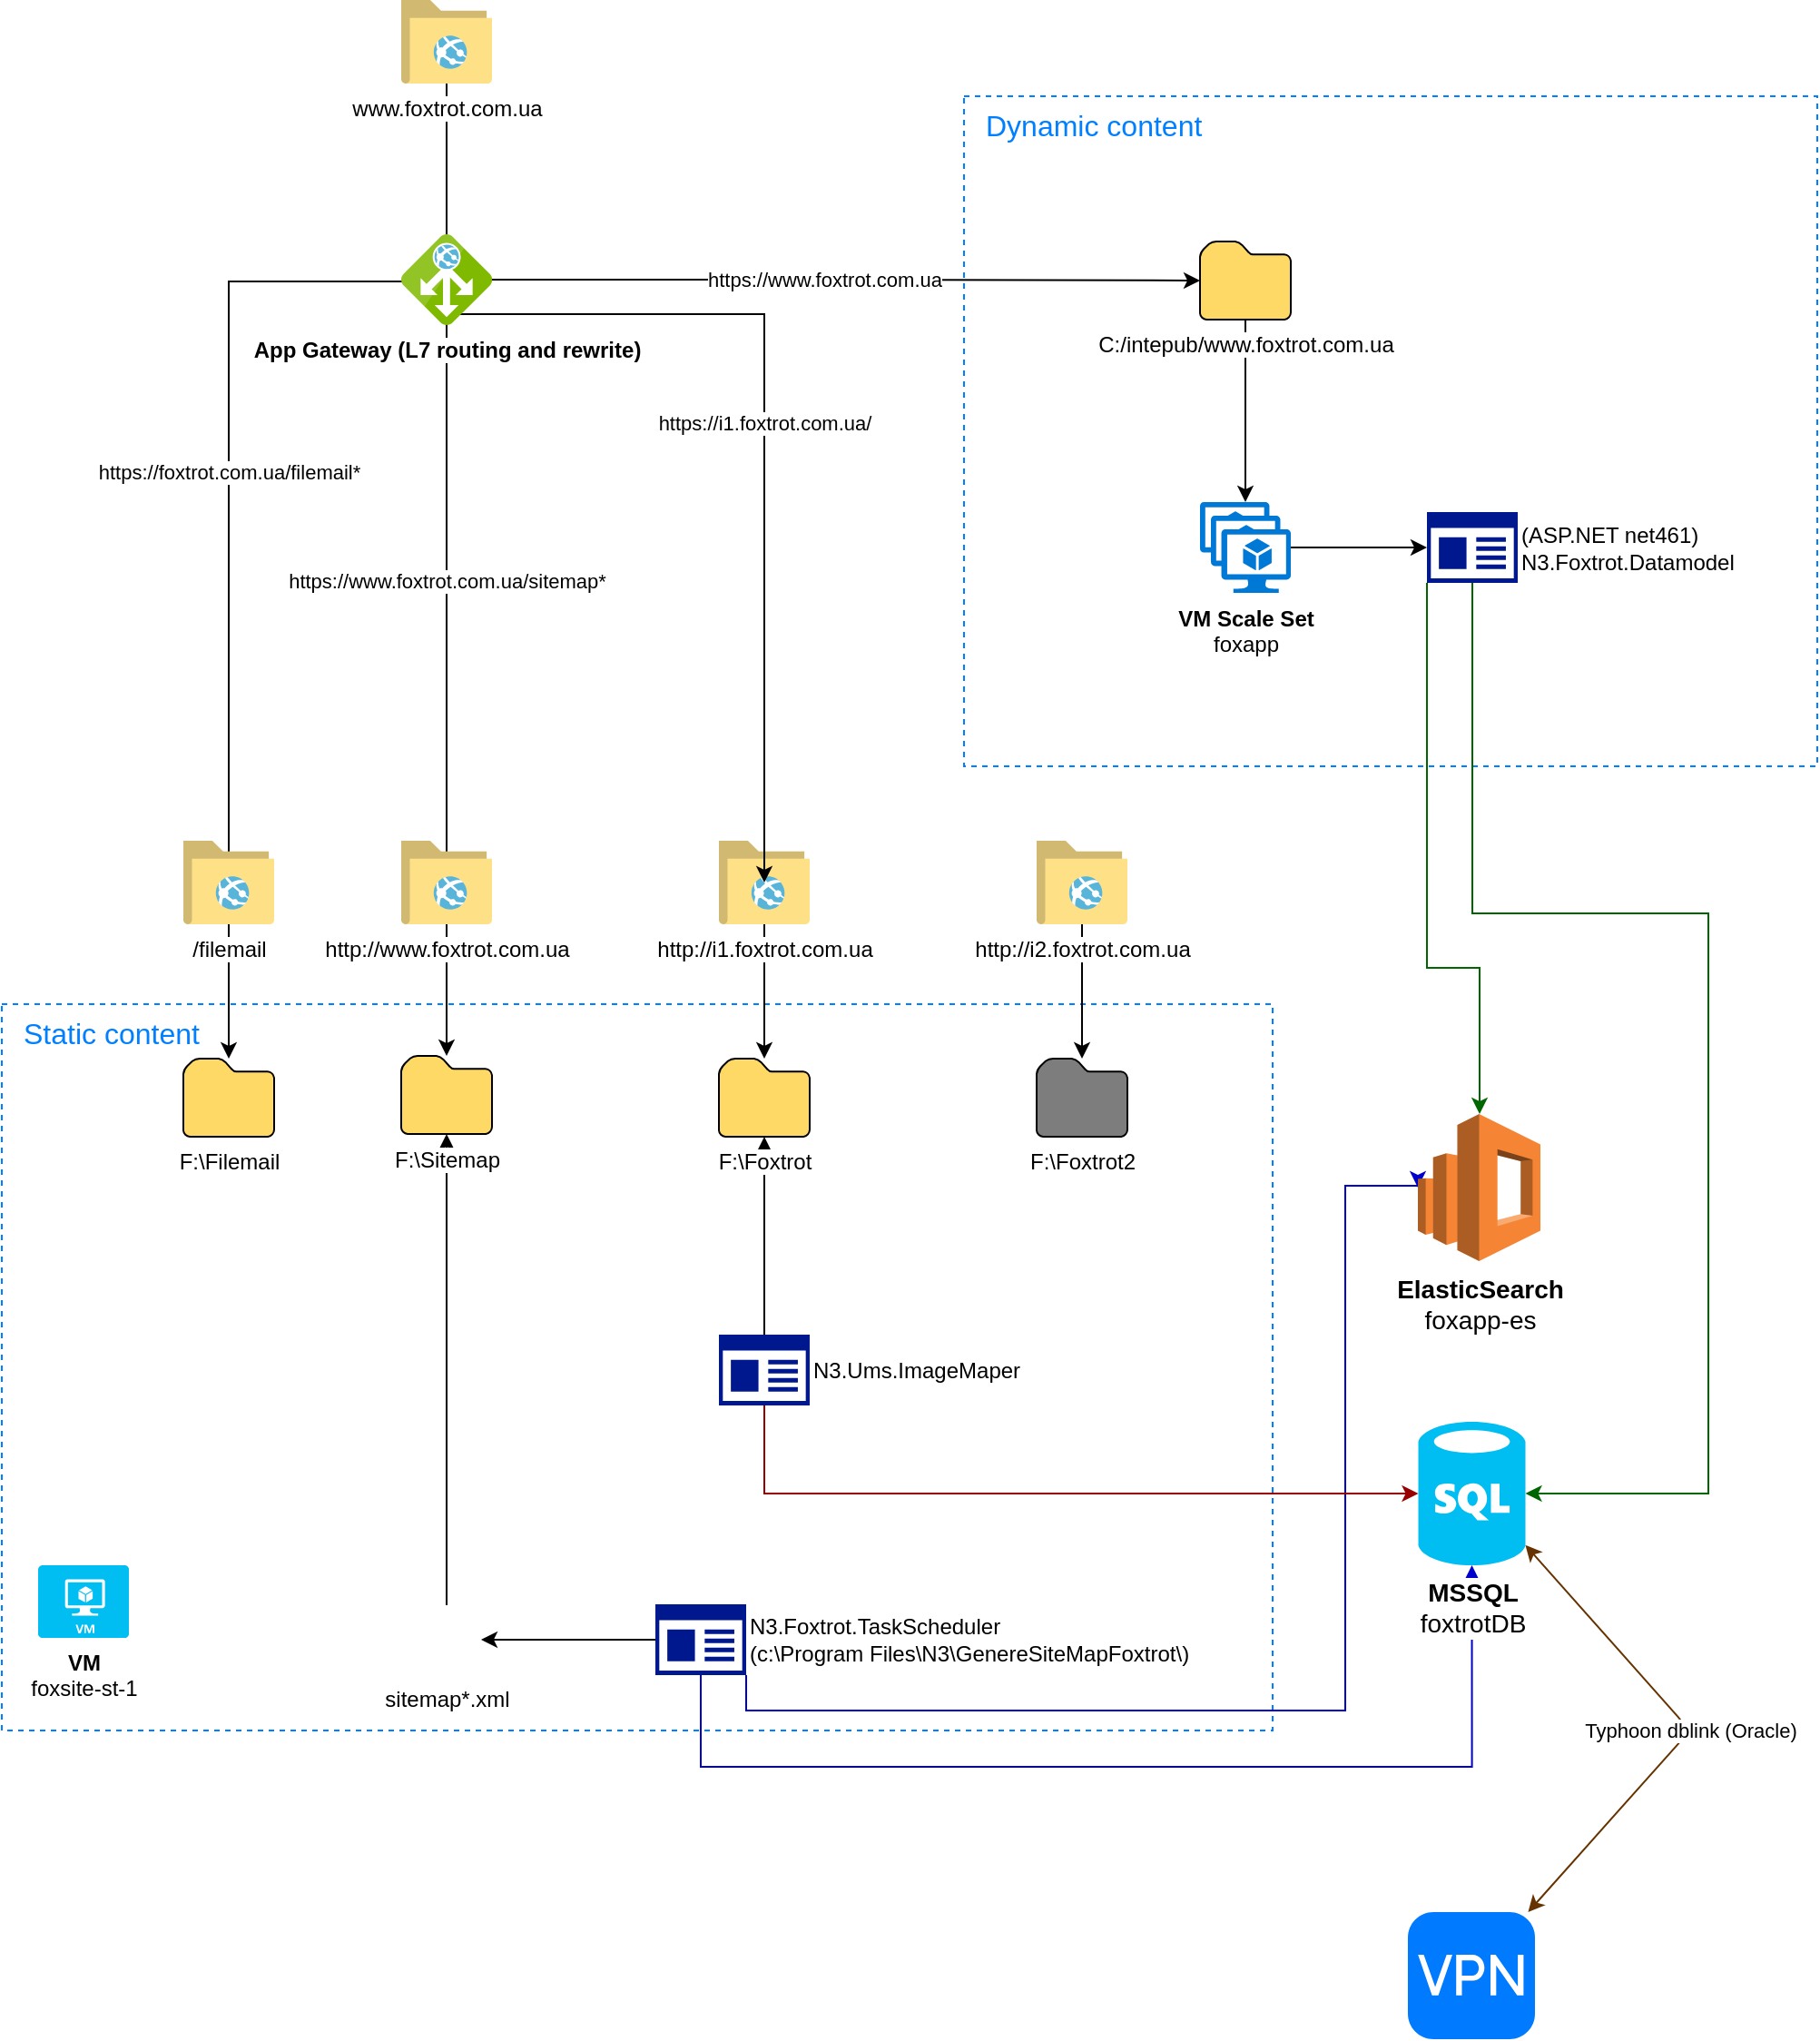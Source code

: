 <mxfile version="11.1.4" type="github"><diagram id="TQiOLLX_X38Ba-Jd8p4s" name="Page-1"><mxGraphModel dx="2480" dy="1383" grid="1" gridSize="10" guides="1" tooltips="1" connect="1" arrows="1" fold="1" page="1" pageScale="1" pageWidth="850" pageHeight="1100" math="0" shadow="0"><root><mxCell id="0"/><mxCell id="1" parent="0"/><mxCell id="UcxB6fUJhMDCLCbtljCF-9" value="Dynamic content" style="rounded=0;whiteSpace=wrap;html=1;labelBackgroundColor=none;strokeColor=#007FFF;fillColor=none;align=left;dashed=1;verticalAlign=top;fontColor=#007FFF;fontSize=16;horizontal=1;spacingLeft=10;" vertex="1" parent="1"><mxGeometry x="550" y="200" width="470" height="369" as="geometry"/></mxCell><mxCell id="eO2wjki_obDhUpM9E9_3-5" value="Static content" style="rounded=0;whiteSpace=wrap;html=1;labelBackgroundColor=none;strokeColor=#007FFF;fillColor=none;align=left;dashed=1;verticalAlign=top;fontColor=#007FFF;fontSize=16;spacingLeft=10;" parent="1" vertex="1"><mxGeometry x="20" y="700" width="700" height="400" as="geometry"/></mxCell><mxCell id="XCHg6WAg71DaO4hlaqDG-23" value="" style="edgeStyle=orthogonalEdgeStyle;rounded=0;orthogonalLoop=1;jettySize=auto;html=1;entryX=0.5;entryY=0;entryDx=0;entryDy=0;entryPerimeter=0;" parent="1" source="XCHg6WAg71DaO4hlaqDG-1" target="XCHg6WAg71DaO4hlaqDG-21" edge="1"><mxGeometry relative="1" as="geometry"><mxPoint x="705" y="403" as="targetPoint"/></mxGeometry></mxCell><mxCell id="XCHg6WAg71DaO4hlaqDG-15" value="https://foxtrot.com.ua/filemail*" style="edgeStyle=orthogonalEdgeStyle;rounded=0;orthogonalLoop=1;jettySize=auto;html=1;exitX=0.25;exitY=0;exitDx=0;exitDy=0;" parent="1" source="UcxB6fUJhMDCLCbtljCF-10" target="XCHg6WAg71DaO4hlaqDG-6" edge="1"><mxGeometry relative="1" as="geometry"><mxPoint x="265" y="349.0" as="targetPoint"/><Array as="points"><mxPoint x="145" y="302"/></Array></mxGeometry></mxCell><mxCell id="XCHg6WAg71DaO4hlaqDG-16" value="https://www.foxtrot.com.ua" style="edgeStyle=orthogonalEdgeStyle;rounded=0;orthogonalLoop=1;jettySize=auto;html=1;exitX=0.25;exitY=0;exitDx=0;exitDy=0;" parent="1" source="UcxB6fUJhMDCLCbtljCF-10" target="XCHg6WAg71DaO4hlaqDG-1" edge="1"><mxGeometry relative="1" as="geometry"/></mxCell><mxCell id="eO2wjki_obDhUpM9E9_3-17" value="https://www.foxtrot.com.ua/sitemap*" style="edgeStyle=orthogonalEdgeStyle;rounded=0;orthogonalLoop=1;jettySize=auto;html=1;exitX=0.25;exitY=0;exitDx=0;exitDy=0;" parent="1" source="UcxB6fUJhMDCLCbtljCF-10" target="eO2wjki_obDhUpM9E9_3-16" edge="1"><mxGeometry relative="1" as="geometry"><Array as="points"/></mxGeometry></mxCell><mxCell id="XCHg6WAg71DaO4hlaqDG-17" style="edgeStyle=orthogonalEdgeStyle;rounded=0;orthogonalLoop=1;jettySize=auto;html=1;exitX=0.25;exitY=0;exitDx=0;exitDy=0;" parent="1" source="XCHg6WAg71DaO4hlaqDG-4" target="XCHg6WAg71DaO4hlaqDG-2" edge="1"><mxGeometry relative="1" as="geometry"/></mxCell><mxCell id="XCHg6WAg71DaO4hlaqDG-4" value="http://i1.foxtrot.com.ua" style="aspect=fixed;html=1;perimeter=none;align=center;shadow=0;dashed=0;image;fontSize=12;image=img/lib/mscae/FolderWebsite.svg;" parent="1" vertex="1"><mxGeometry x="415" y="610" width="50" height="46" as="geometry"/></mxCell><mxCell id="XCHg6WAg71DaO4hlaqDG-27" style="edgeStyle=orthogonalEdgeStyle;rounded=0;orthogonalLoop=1;jettySize=auto;html=1;exitX=0.25;exitY=0;exitDx=0;exitDy=0;" parent="1" source="XCHg6WAg71DaO4hlaqDG-5" target="XCHg6WAg71DaO4hlaqDG-26" edge="1"><mxGeometry relative="1" as="geometry"/></mxCell><mxCell id="XCHg6WAg71DaO4hlaqDG-5" value="http://i2.foxtrot.com.ua" style="aspect=fixed;html=1;perimeter=none;align=center;shadow=0;dashed=0;image;fontSize=12;image=img/lib/mscae/FolderWebsite.svg;imageBackground=none;" parent="1" vertex="1"><mxGeometry x="590" y="610" width="50" height="46" as="geometry"/></mxCell><mxCell id="XCHg6WAg71DaO4hlaqDG-13" value="" style="edgeStyle=orthogonalEdgeStyle;rounded=0;orthogonalLoop=1;jettySize=auto;html=1;" parent="1" source="XCHg6WAg71DaO4hlaqDG-6" target="XCHg6WAg71DaO4hlaqDG-9" edge="1"><mxGeometry relative="1" as="geometry"><mxPoint x="145" y="429.0" as="targetPoint"/></mxGeometry></mxCell><mxCell id="XCHg6WAg71DaO4hlaqDG-6" value="/filemail" style="aspect=fixed;html=1;perimeter=none;align=center;shadow=0;dashed=0;image;fontSize=12;image=img/lib/mscae/FolderWebsite.svg;" parent="1" vertex="1"><mxGeometry x="120" y="610" width="50" height="46" as="geometry"/></mxCell><mxCell id="XCHg6WAg71DaO4hlaqDG-9" value="F:\Filemail" style="shadow=0;dashed=0;html=1;strokeColor=#000000;labelPosition=center;verticalLabelPosition=bottom;verticalAlign=top;align=center;shape=mxgraph.mscae.enterprise.folder;fillColor=#FFD966;labelBackgroundColor=#ffffff;" parent="1" vertex="1"><mxGeometry x="120" y="730.0" width="50" height="43" as="geometry"/></mxCell><mxCell id="XCHg6WAg71DaO4hlaqDG-20" value="&lt;b&gt;VM&lt;/b&gt;&lt;br&gt;foxsite-st-1" style="verticalLabelPosition=bottom;html=1;verticalAlign=top;align=center;strokeColor=none;fillColor=#00BEF2;shape=mxgraph.azure.virtual_machine;" parent="1" vertex="1"><mxGeometry x="40" y="1009" width="50" height="40" as="geometry"/></mxCell><mxCell id="UcxB6fUJhMDCLCbtljCF-7" style="edgeStyle=orthogonalEdgeStyle;rounded=0;orthogonalLoop=1;jettySize=auto;html=1;exitX=1;exitY=0.5;exitDx=0;exitDy=0;exitPerimeter=0;entryX=0;entryY=0.5;entryDx=0;entryDy=0;entryPerimeter=0;" edge="1" parent="1" source="XCHg6WAg71DaO4hlaqDG-21" target="UcxB6fUJhMDCLCbtljCF-1"><mxGeometry relative="1" as="geometry"/></mxCell><mxCell id="XCHg6WAg71DaO4hlaqDG-21" value="&lt;b&gt;VM Scale Set&lt;/b&gt;&lt;br&gt;foxapp" style="shadow=0;dashed=0;html=1;strokeColor=none;labelPosition=center;verticalLabelPosition=bottom;verticalAlign=top;align=center;shape=mxgraph.mscae.cloud.vm_scale_set;fillColor=#0079D6;pointerEvents=1;labelBackgroundColor=#ffffff;" parent="1" vertex="1"><mxGeometry x="680" y="423.5" width="50" height="50" as="geometry"/></mxCell><mxCell id="XCHg6WAg71DaO4hlaqDG-1" value="C:/intepub/www.foxtrot.com.ua" style="shadow=0;dashed=0;html=1;strokeColor=#000000;labelPosition=center;verticalLabelPosition=bottom;verticalAlign=top;align=center;shape=mxgraph.mscae.enterprise.folder;fillColor=#FFD966;labelBackgroundColor=#ffffff;" parent="1" vertex="1"><mxGeometry x="680" y="280.0" width="50" height="43" as="geometry"/></mxCell><mxCell id="XCHg6WAg71DaO4hlaqDG-26" value="F:\Foxtrot2" style="shadow=0;dashed=0;html=1;strokeColor=#000000;labelPosition=center;verticalLabelPosition=bottom;verticalAlign=top;align=center;shape=mxgraph.mscae.enterprise.folder;fillColor=#7D7D7D;labelBackgroundColor=#ffffff;" parent="1" vertex="1"><mxGeometry x="590" y="730.0" width="50" height="43" as="geometry"/></mxCell><mxCell id="eO2wjki_obDhUpM9E9_3-13" style="edgeStyle=orthogonalEdgeStyle;rounded=0;orthogonalLoop=1;jettySize=auto;html=1;exitX=0;exitY=0.5;exitDx=0;exitDy=0;exitPerimeter=0;entryX=1;entryY=0.5;entryDx=0;entryDy=0;" parent="1" source="eO2wjki_obDhUpM9E9_3-1" target="eO2wjki_obDhUpM9E9_3-10" edge="1"><mxGeometry relative="1" as="geometry"/></mxCell><mxCell id="UcxB6fUJhMDCLCbtljCF-6" style="edgeStyle=orthogonalEdgeStyle;rounded=0;orthogonalLoop=1;jettySize=auto;html=1;exitX=0.5;exitY=1;exitDx=0;exitDy=0;exitPerimeter=0;entryX=0.5;entryY=1;entryDx=0;entryDy=0;entryPerimeter=0;strokeColor=#0000CC;" edge="1" parent="1" source="eO2wjki_obDhUpM9E9_3-1" target="UcxB6fUJhMDCLCbtljCF-4"><mxGeometry relative="1" as="geometry"><Array as="points"><mxPoint x="405" y="1120"/><mxPoint x="830" y="1120"/></Array></mxGeometry></mxCell><mxCell id="UcxB6fUJhMDCLCbtljCF-22" style="edgeStyle=orthogonalEdgeStyle;rounded=0;orthogonalLoop=1;jettySize=auto;html=1;exitX=1;exitY=1;exitDx=0;exitDy=0;exitPerimeter=0;entryX=0;entryY=0.5;entryDx=0;entryDy=0;entryPerimeter=0;strokeColor=#0000CC;fontSize=11;fontColor=#000000;" edge="1" parent="1" source="eO2wjki_obDhUpM9E9_3-1" target="UcxB6fUJhMDCLCbtljCF-3"><mxGeometry relative="1" as="geometry"><Array as="points"><mxPoint x="430" y="1089"/><mxPoint x="760" y="1089"/><mxPoint x="760" y="800"/></Array></mxGeometry></mxCell><mxCell id="eO2wjki_obDhUpM9E9_3-1" value="&lt;div&gt;N3.Foxtrot.TaskScheduler&lt;/div&gt;&lt;div&gt;(c:\Program Files\N3\GenereSiteMapFoxtrot\)&lt;br&gt;&lt;/div&gt;" style="pointerEvents=1;shadow=0;dashed=0;html=1;strokeColor=none;labelPosition=right;verticalLabelPosition=middle;verticalAlign=middle;align=left;shape=mxgraph.mscae.enterprise.app_generic;fillColor=#00188D;labelBackgroundColor=#ffffff;" parent="1" vertex="1"><mxGeometry x="380" y="1030.5" width="50" height="39" as="geometry"/></mxCell><mxCell id="eO2wjki_obDhUpM9E9_3-7" style="edgeStyle=orthogonalEdgeStyle;rounded=0;orthogonalLoop=1;jettySize=auto;html=1;exitX=0.5;exitY=0;exitDx=0;exitDy=0;exitPerimeter=0;entryX=0.5;entryY=1;entryDx=0;entryDy=0;entryPerimeter=0;" parent="1" source="eO2wjki_obDhUpM9E9_3-2" target="XCHg6WAg71DaO4hlaqDG-2" edge="1"><mxGeometry relative="1" as="geometry"/></mxCell><mxCell id="UcxB6fUJhMDCLCbtljCF-5" style="edgeStyle=orthogonalEdgeStyle;rounded=0;orthogonalLoop=1;jettySize=auto;html=1;exitX=0.5;exitY=1;exitDx=0;exitDy=0;exitPerimeter=0;entryX=0;entryY=0.5;entryDx=0;entryDy=0;entryPerimeter=0;strokeColor=#990000;" edge="1" parent="1" source="eO2wjki_obDhUpM9E9_3-2" target="UcxB6fUJhMDCLCbtljCF-4"><mxGeometry relative="1" as="geometry"/></mxCell><mxCell id="eO2wjki_obDhUpM9E9_3-2" value="N3.Ums.ImageMaper" style="pointerEvents=1;shadow=0;dashed=0;html=1;strokeColor=none;labelPosition=right;verticalLabelPosition=middle;verticalAlign=middle;align=left;shape=mxgraph.mscae.enterprise.app_generic;fillColor=#00188D;labelBackgroundColor=#ffffff;" parent="1" vertex="1"><mxGeometry x="415" y="882" width="50" height="39" as="geometry"/></mxCell><mxCell id="eO2wjki_obDhUpM9E9_3-14" style="edgeStyle=orthogonalEdgeStyle;rounded=0;orthogonalLoop=1;jettySize=auto;html=1;entryX=0.5;entryY=1;entryDx=0;entryDy=0;entryPerimeter=0;" parent="1" source="eO2wjki_obDhUpM9E9_3-10" target="eO2wjki_obDhUpM9E9_3-8" edge="1"><mxGeometry relative="1" as="geometry"/></mxCell><mxCell id="eO2wjki_obDhUpM9E9_3-10" value="sitemap*.xml" style="shape=image;html=1;verticalAlign=top;verticalLabelPosition=bottom;labelBackgroundColor=#ffffff;imageAspect=0;aspect=fixed;image=https://cdn1.iconfinder.com/data/icons/hawcons/32/698693-icon-102-document-file-xml-128.png;dashed=1;strokeColor=#000000;fillColor=none;align=center;" parent="1" vertex="1"><mxGeometry x="246" y="1031" width="38" height="38" as="geometry"/></mxCell><mxCell id="eO2wjki_obDhUpM9E9_3-8" value="F:\Sitemap" style="shadow=0;dashed=0;html=1;strokeColor=#000000;labelPosition=center;verticalLabelPosition=bottom;verticalAlign=top;align=center;shape=mxgraph.mscae.enterprise.folder;fillColor=#FFD966;labelBackgroundColor=#ffffff;gradientColor=none;" parent="1" vertex="1"><mxGeometry x="240" y="728.5" width="50" height="43" as="geometry"/></mxCell><mxCell id="eO2wjki_obDhUpM9E9_3-19" style="edgeStyle=orthogonalEdgeStyle;rounded=0;orthogonalLoop=1;jettySize=auto;html=1;exitX=0.25;exitY=0;exitDx=0;exitDy=0;" parent="1" source="eO2wjki_obDhUpM9E9_3-16" target="eO2wjki_obDhUpM9E9_3-8" edge="1"><mxGeometry relative="1" as="geometry"/></mxCell><mxCell id="eO2wjki_obDhUpM9E9_3-16" value="http://www.foxtrot.com.ua" style="aspect=fixed;html=1;perimeter=none;align=center;shadow=0;dashed=0;image;fontSize=12;image=img/lib/mscae/FolderWebsite.svg;" parent="1" vertex="1"><mxGeometry x="240" y="610" width="50" height="46" as="geometry"/></mxCell><mxCell id="XCHg6WAg71DaO4hlaqDG-2" value="F:\Foxtrot" style="shadow=0;dashed=0;html=1;strokeColor=#000000;labelPosition=center;verticalLabelPosition=bottom;verticalAlign=top;align=center;shape=mxgraph.mscae.enterprise.folder;fillColor=#FFD966;labelBackgroundColor=#ffffff;" parent="1" vertex="1"><mxGeometry x="415" y="730.0" width="50" height="43" as="geometry"/></mxCell><mxCell id="UcxB6fUJhMDCLCbtljCF-8" style="edgeStyle=orthogonalEdgeStyle;rounded=0;orthogonalLoop=1;jettySize=auto;html=1;exitX=0.5;exitY=1;exitDx=0;exitDy=0;exitPerimeter=0;entryX=1;entryY=0.5;entryDx=0;entryDy=0;entryPerimeter=0;strokeColor=#006600;" edge="1" parent="1" source="UcxB6fUJhMDCLCbtljCF-1" target="UcxB6fUJhMDCLCbtljCF-4"><mxGeometry relative="1" as="geometry"><Array as="points"><mxPoint x="830" y="650"/><mxPoint x="960" y="650"/><mxPoint x="960" y="970"/></Array></mxGeometry></mxCell><mxCell id="UcxB6fUJhMDCLCbtljCF-21" style="edgeStyle=orthogonalEdgeStyle;rounded=0;orthogonalLoop=1;jettySize=auto;html=1;exitX=0;exitY=1;exitDx=0;exitDy=0;exitPerimeter=0;strokeColor=#006600;fontSize=11;fontColor=#000000;" edge="1" parent="1" source="UcxB6fUJhMDCLCbtljCF-1" target="UcxB6fUJhMDCLCbtljCF-3"><mxGeometry relative="1" as="geometry"><Array as="points"><mxPoint x="805" y="680"/><mxPoint x="834" y="680"/></Array></mxGeometry></mxCell><mxCell id="UcxB6fUJhMDCLCbtljCF-1" value="(ASP.NET net461)&lt;br&gt;N3.Foxtrot.Datamodel" style="pointerEvents=1;shadow=0;dashed=0;html=1;strokeColor=none;labelPosition=right;verticalLabelPosition=middle;verticalAlign=middle;align=left;shape=mxgraph.mscae.enterprise.app_generic;fillColor=#00188D;labelBackgroundColor=#ffffff;" vertex="1" parent="1"><mxGeometry x="805" y="429" width="50" height="39" as="geometry"/></mxCell><mxCell id="UcxB6fUJhMDCLCbtljCF-3" value="&lt;b&gt;ElasticSearch&lt;/b&gt;&lt;br&gt;foxapp-es" style="outlineConnect=0;dashed=0;verticalLabelPosition=bottom;verticalAlign=top;align=center;html=1;shape=mxgraph.aws3.elasticsearch_service;fillColor=#F58534;gradientColor=none;rounded=0;shadow=0;glass=0;comic=0;labelBackgroundColor=none;strokeColor=#000000;fontSize=14;fontColor=#000000;" vertex="1" parent="1"><mxGeometry x="800" y="760.5" width="67.5" height="81" as="geometry"/></mxCell><mxCell id="UcxB6fUJhMDCLCbtljCF-4" value="&lt;b&gt;MSSQL&lt;/b&gt;&lt;br&gt;foxtrotDB" style="verticalLabelPosition=bottom;html=1;verticalAlign=top;align=center;strokeColor=none;fillColor=#00BEF2;shape=mxgraph.azure.sql_database;rounded=0;shadow=0;glass=0;comic=0;labelBackgroundColor=#ffffff;fontSize=14;fontColor=#000000;" vertex="1" parent="1"><mxGeometry x="800.25" y="930" width="59" height="79" as="geometry"/></mxCell><mxCell id="UcxB6fUJhMDCLCbtljCF-17" style="edgeStyle=orthogonalEdgeStyle;rounded=0;orthogonalLoop=1;jettySize=auto;html=1;exitX=0.25;exitY=0;exitDx=0;exitDy=0;entryX=0.25;entryY=0;entryDx=0;entryDy=0;fontSize=16;fontColor=#007FFF;" edge="1" parent="1" source="UcxB6fUJhMDCLCbtljCF-10" target="XCHg6WAg71DaO4hlaqDG-3"><mxGeometry relative="1" as="geometry"/></mxCell><mxCell id="UcxB6fUJhMDCLCbtljCF-18" value="https://i1.foxtrot.com.ua/" style="edgeStyle=orthogonalEdgeStyle;rounded=0;orthogonalLoop=1;jettySize=auto;html=1;exitX=0.25;exitY=0;exitDx=0;exitDy=0;fontSize=11;fontColor=#000000;" edge="1" parent="1" source="UcxB6fUJhMDCLCbtljCF-10" target="XCHg6WAg71DaO4hlaqDG-4"><mxGeometry relative="1" as="geometry"><Array as="points"><mxPoint x="265" y="320"/><mxPoint x="440" y="320"/></Array></mxGeometry></mxCell><mxCell id="UcxB6fUJhMDCLCbtljCF-10" value="App Gateway (L7 routing and rewrite)" style="aspect=fixed;html=1;perimeter=none;align=center;shadow=0;dashed=0;image;fontSize=12;image=img/lib/mscae/Application_Gateway.svg;labelBackgroundColor=#ffffff;strokeColor=#007FFF;fontStyle=1" vertex="1" parent="1"><mxGeometry x="240" y="276" width="50" height="50" as="geometry"/></mxCell><mxCell id="XCHg6WAg71DaO4hlaqDG-3" value="www.foxtrot.com.ua" style="aspect=fixed;html=1;perimeter=none;align=center;shadow=0;dashed=0;image;fontSize=12;image=img/lib/mscae/FolderWebsite.svg;" parent="1" vertex="1"><mxGeometry x="240" y="147" width="50" height="46" as="geometry"/></mxCell><mxCell id="UcxB6fUJhMDCLCbtljCF-20" value="Typhoon dblink (Oracle)" style="endArrow=classic;startArrow=classic;html=1;strokeColor=#663300;fontSize=11;fontColor=#000000;entryX=1;entryY=0.86;entryDx=0;entryDy=0;entryPerimeter=0;" edge="1" parent="1" source="UcxB6fUJhMDCLCbtljCF-23" target="UcxB6fUJhMDCLCbtljCF-4"><mxGeometry x="-0.009" width="50" height="50" relative="1" as="geometry"><mxPoint x="1010" y="1080" as="sourcePoint"/><mxPoint x="930" y="1020" as="targetPoint"/><Array as="points"><mxPoint x="950" y="1100"/></Array><mxPoint as="offset"/></mxGeometry></mxCell><mxCell id="UcxB6fUJhMDCLCbtljCF-23" value="" style="html=1;strokeWidth=1;shadow=0;dashed=0;shape=mxgraph.ios7.misc.vpn;fillColor=#007AFF;strokeColor=none;buttonText=;strokeColor2=#222222;fontColor=#222222;fontSize=8;verticalLabelPosition=bottom;verticalAlign=top;align=center;labelBackgroundColor=#ffffff;" vertex="1" parent="1"><mxGeometry x="794.5" y="1200" width="70" height="70" as="geometry"/></mxCell></root></mxGraphModel></diagram></mxfile>